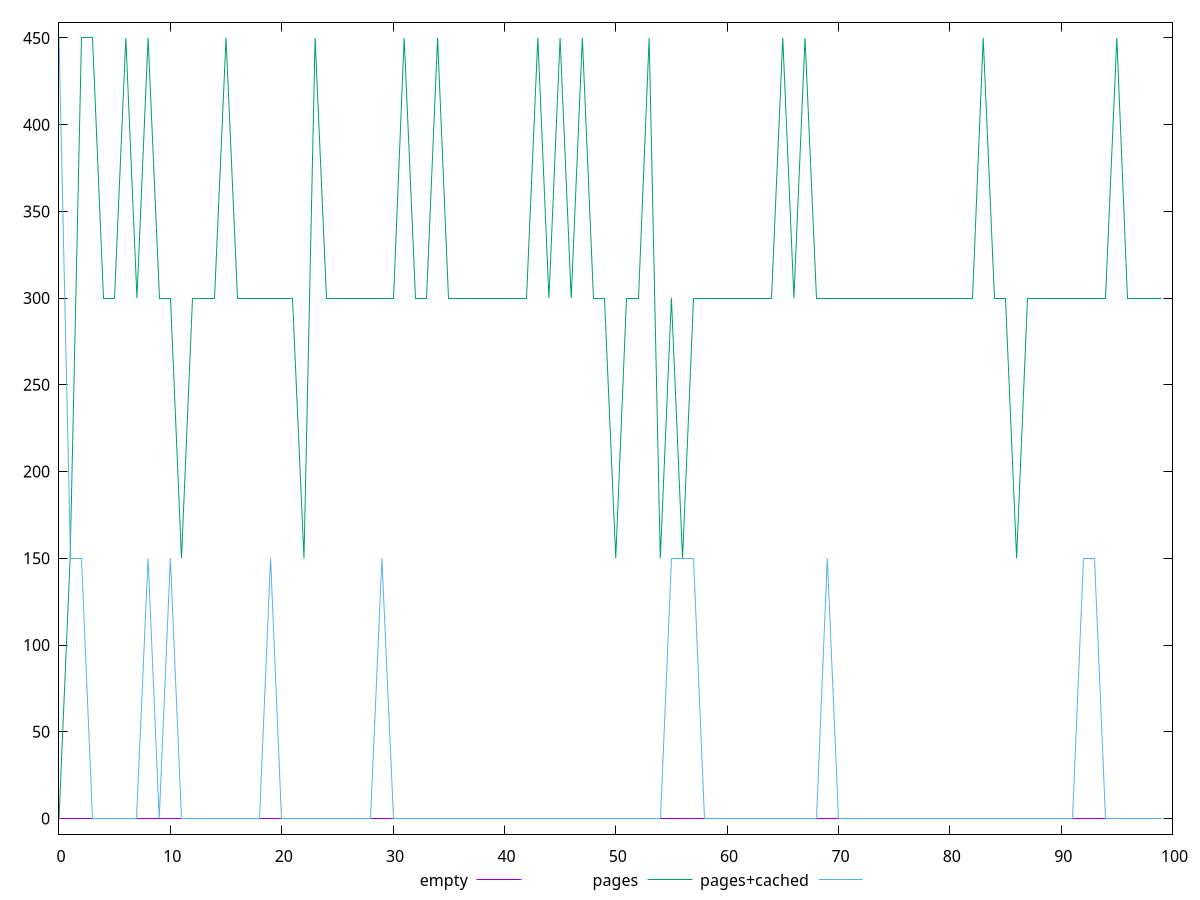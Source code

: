 $_empty <<EOF
0
0
0
0
0
0
0
0
0
0
0
0
0
0
0
0
0
0
0
0
0
0
0
0
0
0
0
0
0
0
0
0
0
0
0
0
0
0
0
0
0
0
0
0
0
0
0
0
0
0
0
0
0
0
0
0
0
0
0
0
0
0
0
0
0
0
0
0
0
0
0
0
0
0
0
0
0
0
0
0
0
0
0
0
0
0
0
0
0
0
0
0
0
0
0
0
0
0
0
0
EOF
$_pages <<EOF
0
150
450
450
300
300
450
300
450
300
300
150
300
300
300
450
300
300
300
300
300
300
150
450
300
300
300
300
300
300
300
450
300
300
450
300
300
300
300
300
300
300
300
450
300
450
300
450
300
300
150
300
300
450
150
300
150
300
300
300
300
300
300
300
300
450
300
450
300
300
300
300
300
300
300
300
300
300
300
300
300
300
300
450
300
300
150
300
300
300
300
300
300
300
300
450
300
300
300
300
EOF
$_pagesCached <<EOF
450
150
150
0
0
0
0
0
150
0
150
0
0
0
0
0
0
0
0
150
0
0
0
0
0
0
0
0
0
150
0
0
0
0
0
0
0
0
0
0
0
0
0
0
0
0
0
0
0
0
0
0
0
0
0
150
150
150
0
0
0
0
0
0
0
0
0
0
0
150
0
0
0
0
0
0
0
0
0
0
0
0
0
0
0
0
0
0
0
0
0
0
150
150
0
0
0
0
0
0
EOF
set key outside below
set terminal pngcairo
set output "report_00006_2020-11-02T20-21-41.718Z/unminified-css/unminified-css_empty_pages_pages+cached.png"
set yrange [-9:459]
plot $_empty title "empty" with line ,$_pages title "pages" with line ,$_pagesCached title "pages+cached" with line ,